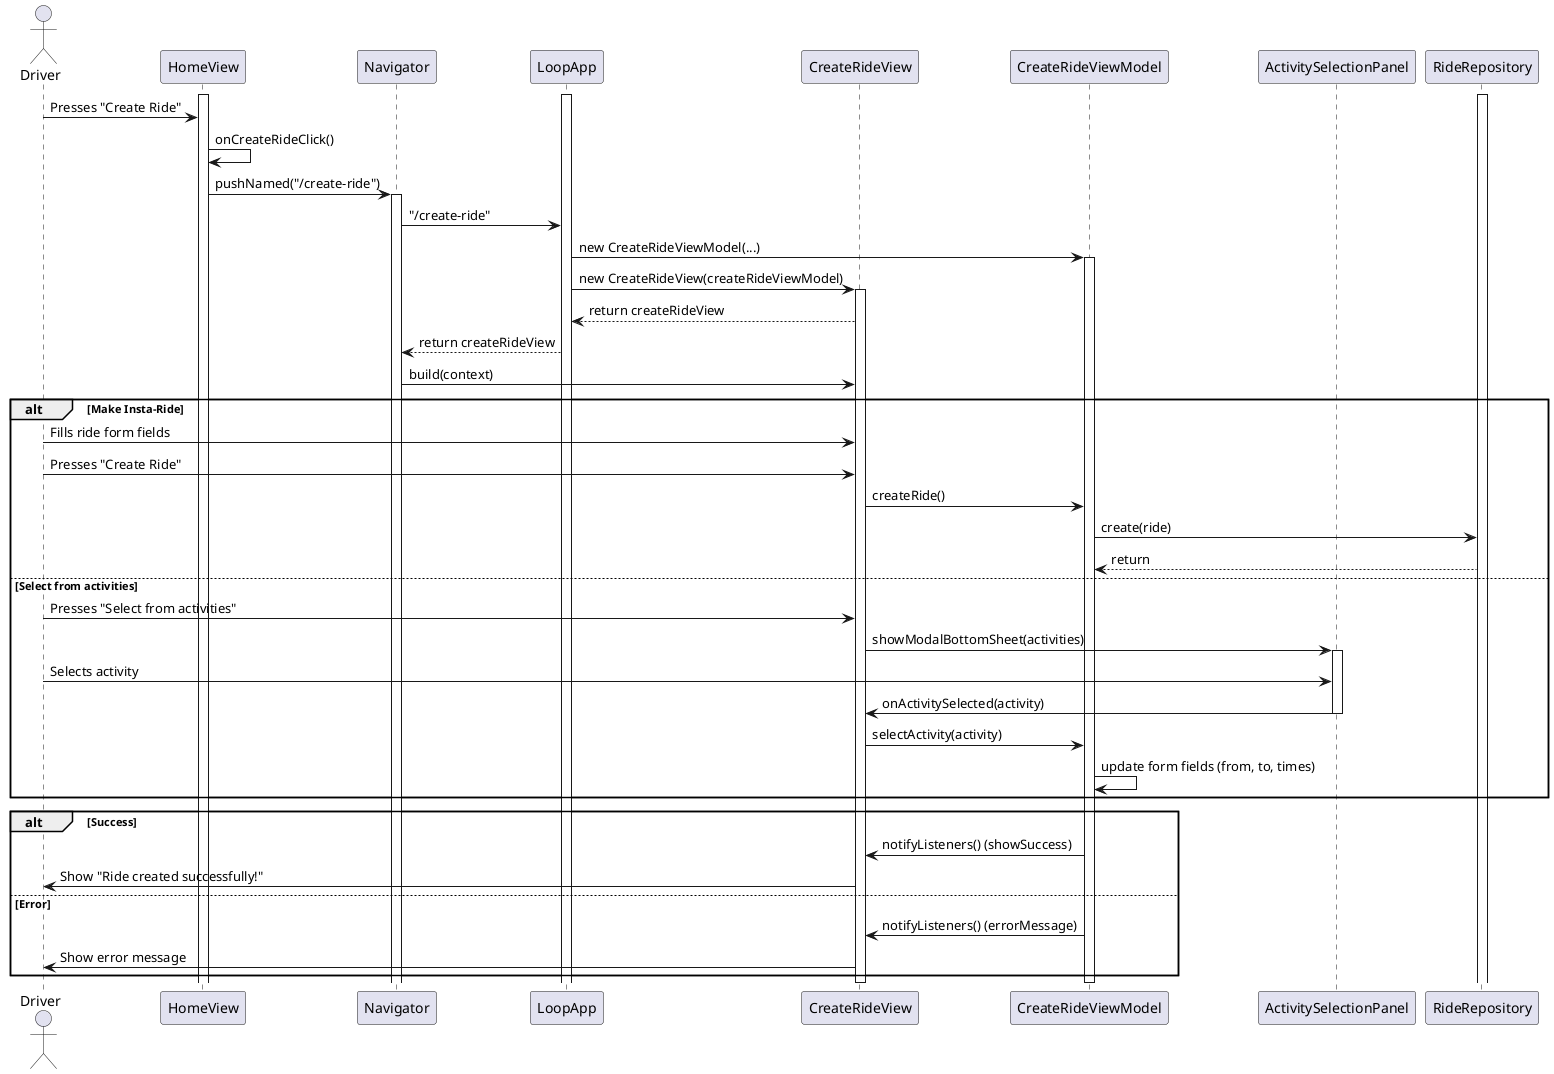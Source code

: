 @startuml

actor Driver

participant HomeView
participant Navigator
participant LoopApp
participant CreateRideView
participant CreateRideViewModel
participant ActivitySelectionPanel
participant RideRepository



' Main flow: Driver starts creating a ride
activate LoopApp
activate RideRepository
activate HomeView
Driver -> HomeView: Presses "Create Ride"
HomeView -> HomeView: onCreateRideClick()
HomeView -> Navigator: pushNamed("/create-ride")
activate Navigator
Navigator -> LoopApp: "/create-ride"
LoopApp -> CreateRideViewModel: new CreateRideViewModel(...)
activate CreateRideViewModel
LoopApp -> CreateRideView: new CreateRideView(createRideViewModel)
activate CreateRideView
CreateRideView --> LoopApp: return createRideView
LoopApp --> Navigator: return createRideView
Navigator -> CreateRideView: build(context)


alt Make Insta-Ride
    Driver -> CreateRideView: Fills ride form fields

    ' Driver confirms creation
    Driver -> CreateRideView: Presses "Create Ride"
    CreateRideView -> CreateRideViewModel: createRide()
    CreateRideViewModel -> RideRepository: create(ride)
    
    RideRepository --> CreateRideViewModel: return
   
' Activity selection (alternative flow)
else Select from activities
    Driver -> CreateRideView: Presses "Select from activities"
    CreateRideView -> ActivitySelectionPanel: showModalBottomSheet(activities)
    activate ActivitySelectionPanel
    Driver -> ActivitySelectionPanel: Selects activity
    ActivitySelectionPanel -> CreateRideView: onActivitySelected(activity)
      deactivate ActivitySelectionPanel
    CreateRideView -> CreateRideViewModel: selectActivity(activity)
    CreateRideViewModel -> CreateRideViewModel: update form fields (from, to, times)
  
end

' Driver fills in the form (from, to, times)


alt Success
    CreateRideViewModel -> CreateRideView: notifyListeners() (showSuccess)
    CreateRideView -> Driver: Show "Ride created successfully!"
else Error
    CreateRideViewModel -> CreateRideView: notifyListeners() (errorMessage)
    CreateRideView -> Driver: Show error message
end

deactivate CreateRideViewModel
deactivate CreateRideView

@enduml
